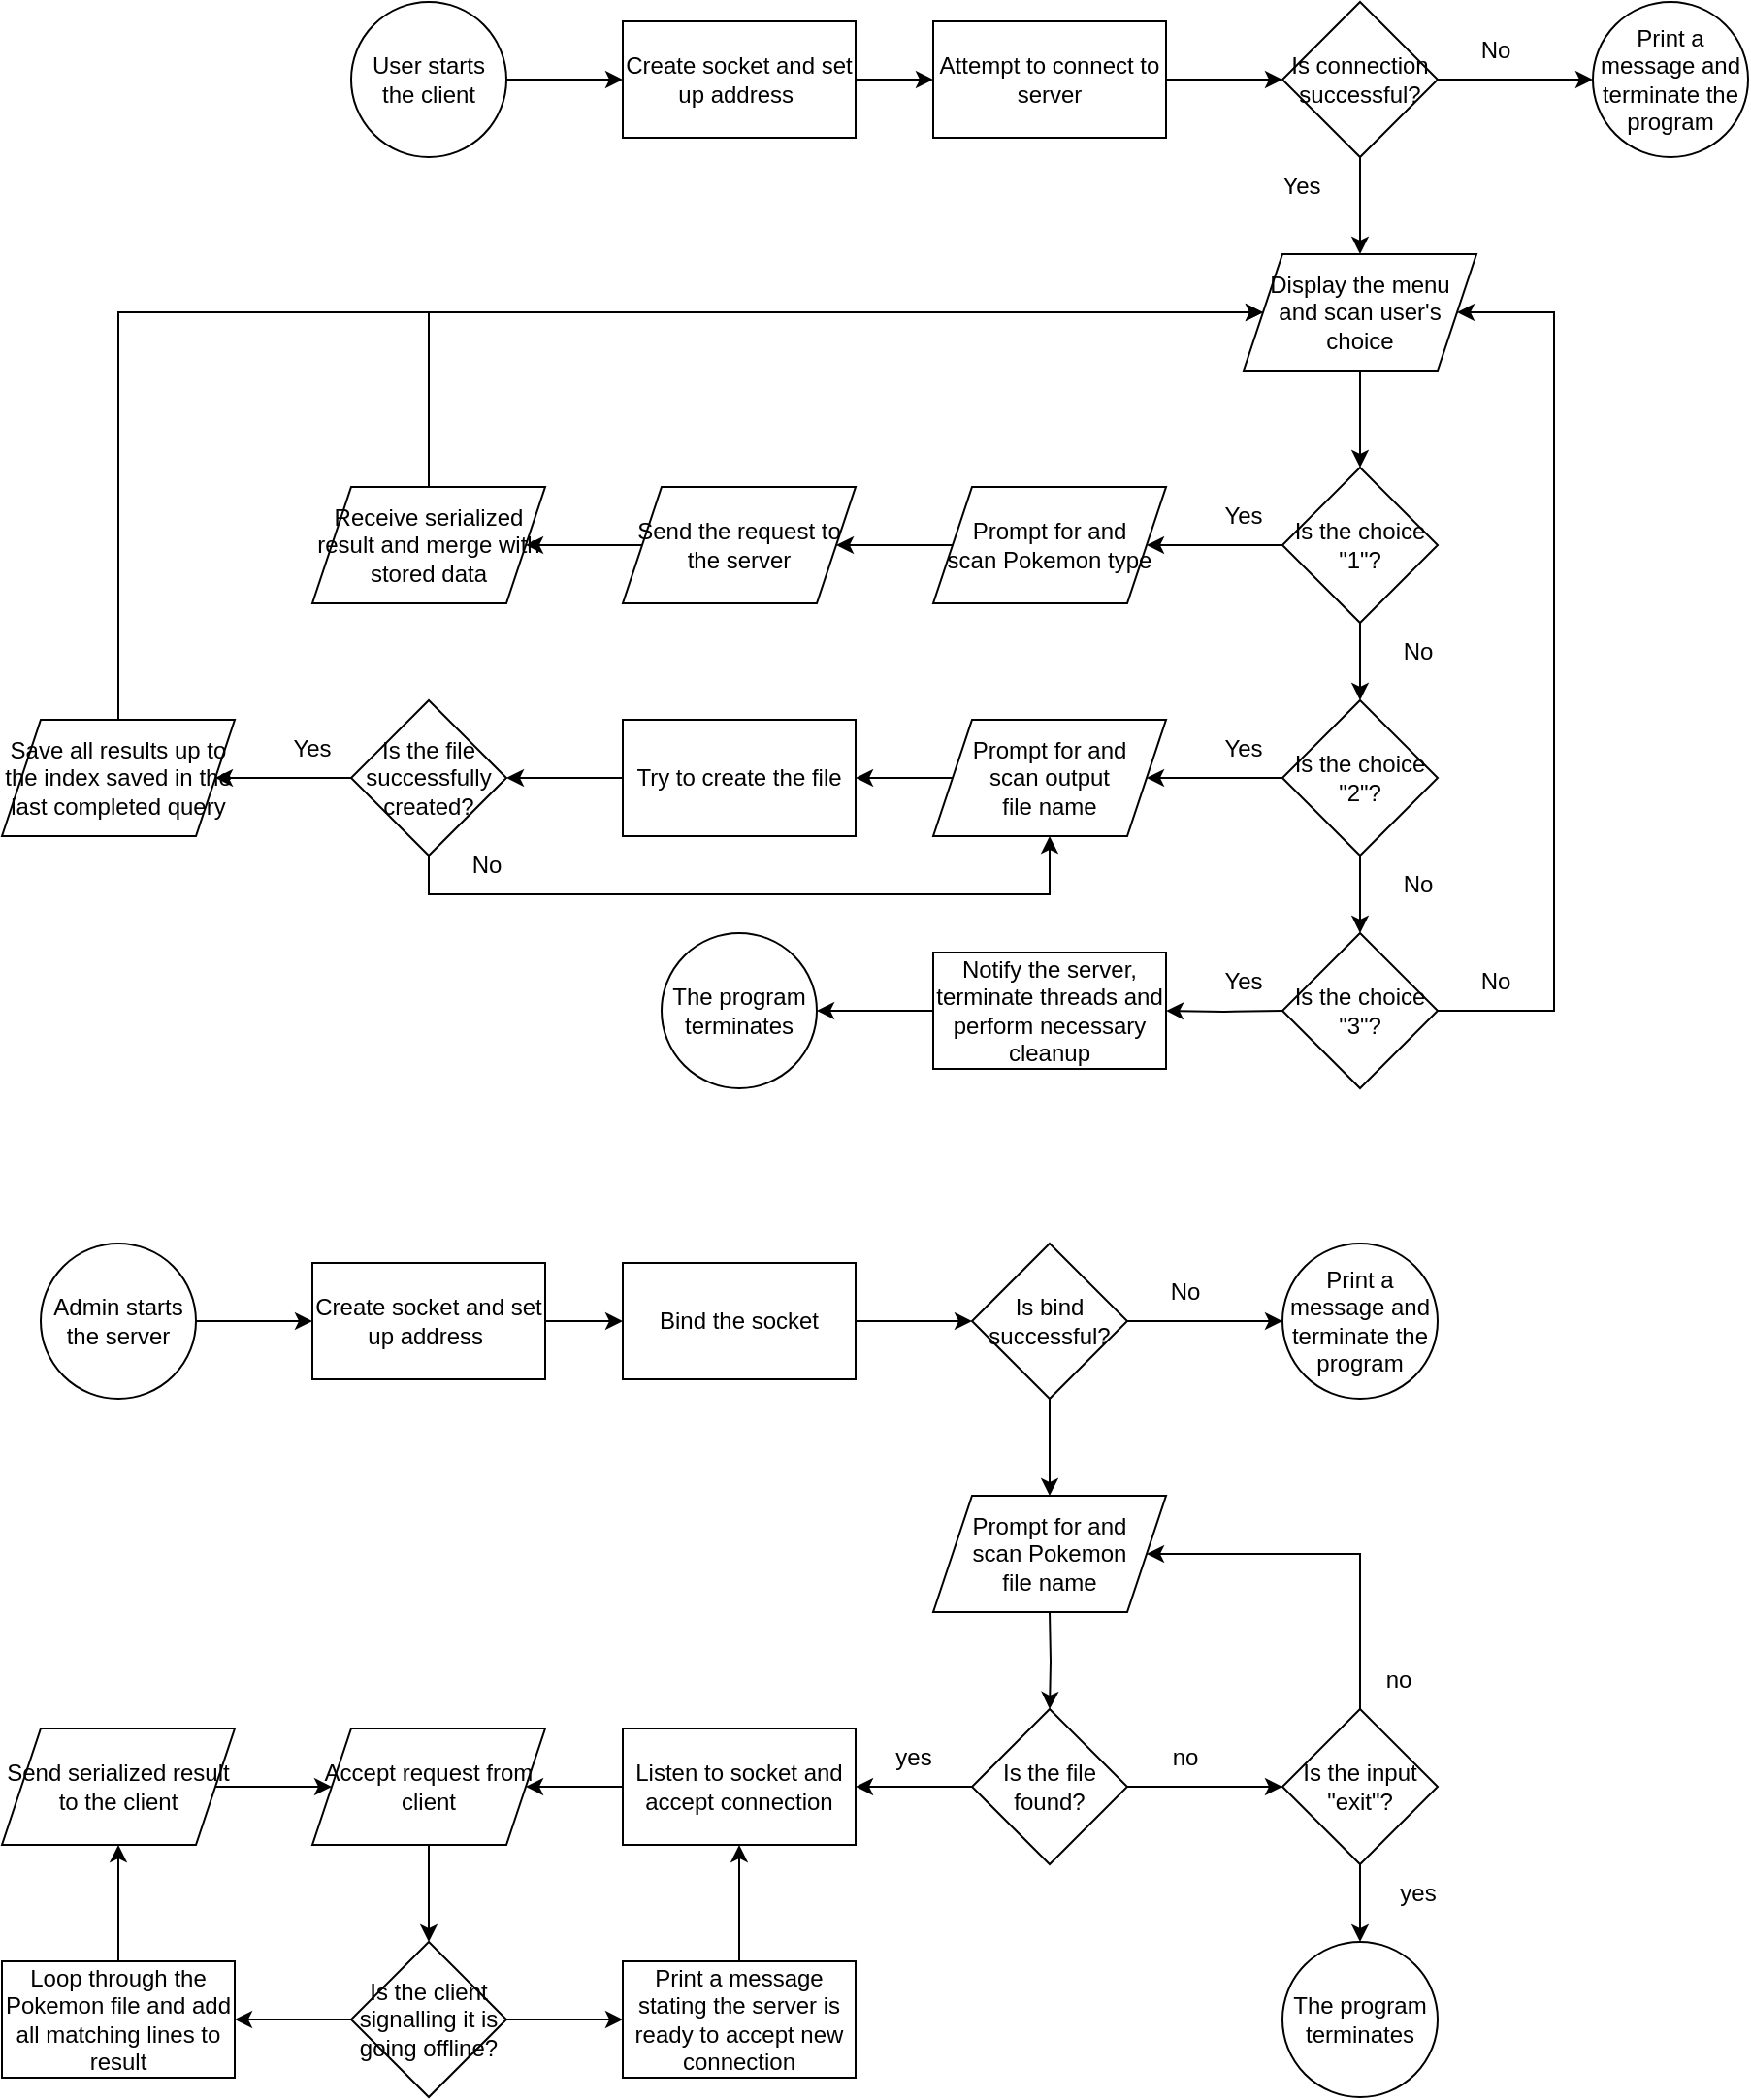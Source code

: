 <mxfile version="21.4.0" type="github">
  <diagram id="C5RBs43oDa-KdzZeNtuy" name="Page-1">
    <mxGraphModel dx="1588" dy="1016" grid="1" gridSize="10" guides="1" tooltips="1" connect="1" arrows="1" fold="1" page="1" pageScale="1" pageWidth="827" pageHeight="1169" math="0" shadow="0">
      <root>
        <mxCell id="WIyWlLk6GJQsqaUBKTNV-0" />
        <mxCell id="WIyWlLk6GJQsqaUBKTNV-1" parent="WIyWlLk6GJQsqaUBKTNV-0" />
        <mxCell id="x3WvuhK_SaRzJynzoHy_-0" value="" style="edgeStyle=orthogonalEdgeStyle;rounded=0;orthogonalLoop=1;jettySize=auto;html=1;" edge="1" parent="WIyWlLk6GJQsqaUBKTNV-1" source="7He-jphe0YBBUAfBUvyz-2">
          <mxGeometry relative="1" as="geometry">
            <mxPoint x="360" y="80" as="targetPoint" />
          </mxGeometry>
        </mxCell>
        <mxCell id="7He-jphe0YBBUAfBUvyz-2" value="User starts the client" style="ellipse;whiteSpace=wrap;html=1;aspect=fixed;" parent="WIyWlLk6GJQsqaUBKTNV-1" vertex="1">
          <mxGeometry x="220" y="40" width="80" height="80" as="geometry" />
        </mxCell>
        <mxCell id="x3WvuhK_SaRzJynzoHy_-12" value="" style="edgeStyle=orthogonalEdgeStyle;rounded=0;orthogonalLoop=1;jettySize=auto;html=1;" edge="1" parent="WIyWlLk6GJQsqaUBKTNV-1" source="7He-jphe0YBBUAfBUvyz-65" target="x3WvuhK_SaRzJynzoHy_-11">
          <mxGeometry relative="1" as="geometry" />
        </mxCell>
        <mxCell id="7He-jphe0YBBUAfBUvyz-65" value="&lt;div&gt;Display the menu&lt;/div&gt;&lt;div&gt;and scan user&#39;s&lt;/div&gt;&lt;div&gt;choice&lt;br&gt;&lt;/div&gt;" style="shape=parallelogram;perimeter=parallelogramPerimeter;whiteSpace=wrap;html=1;fixedSize=1;" parent="WIyWlLk6GJQsqaUBKTNV-1" vertex="1">
          <mxGeometry x="680" y="170" width="120" height="60" as="geometry" />
        </mxCell>
        <mxCell id="x3WvuhK_SaRzJynzoHy_-3" value="" style="edgeStyle=orthogonalEdgeStyle;rounded=0;orthogonalLoop=1;jettySize=auto;html=1;" edge="1" parent="WIyWlLk6GJQsqaUBKTNV-1" source="x3WvuhK_SaRzJynzoHy_-1" target="x3WvuhK_SaRzJynzoHy_-2">
          <mxGeometry relative="1" as="geometry" />
        </mxCell>
        <mxCell id="x3WvuhK_SaRzJynzoHy_-1" value="Create socket and set up address&amp;nbsp;" style="rounded=0;whiteSpace=wrap;html=1;" vertex="1" parent="WIyWlLk6GJQsqaUBKTNV-1">
          <mxGeometry x="360" y="50" width="120" height="60" as="geometry" />
        </mxCell>
        <mxCell id="x3WvuhK_SaRzJynzoHy_-5" value="" style="edgeStyle=orthogonalEdgeStyle;rounded=0;orthogonalLoop=1;jettySize=auto;html=1;" edge="1" parent="WIyWlLk6GJQsqaUBKTNV-1" source="x3WvuhK_SaRzJynzoHy_-2" target="x3WvuhK_SaRzJynzoHy_-4">
          <mxGeometry relative="1" as="geometry" />
        </mxCell>
        <mxCell id="x3WvuhK_SaRzJynzoHy_-2" value="Attempt to connect to server" style="whiteSpace=wrap;html=1;rounded=0;" vertex="1" parent="WIyWlLk6GJQsqaUBKTNV-1">
          <mxGeometry x="520" y="50" width="120" height="60" as="geometry" />
        </mxCell>
        <mxCell id="x3WvuhK_SaRzJynzoHy_-7" value="" style="edgeStyle=orthogonalEdgeStyle;rounded=0;orthogonalLoop=1;jettySize=auto;html=1;" edge="1" parent="WIyWlLk6GJQsqaUBKTNV-1" source="x3WvuhK_SaRzJynzoHy_-4" target="x3WvuhK_SaRzJynzoHy_-6">
          <mxGeometry relative="1" as="geometry" />
        </mxCell>
        <mxCell id="x3WvuhK_SaRzJynzoHy_-9" value="" style="edgeStyle=orthogonalEdgeStyle;rounded=0;orthogonalLoop=1;jettySize=auto;html=1;" edge="1" parent="WIyWlLk6GJQsqaUBKTNV-1" source="x3WvuhK_SaRzJynzoHy_-4">
          <mxGeometry relative="1" as="geometry">
            <mxPoint x="740" y="170" as="targetPoint" />
          </mxGeometry>
        </mxCell>
        <mxCell id="x3WvuhK_SaRzJynzoHy_-4" value="Is connection successful?" style="rhombus;whiteSpace=wrap;html=1;rounded=0;" vertex="1" parent="WIyWlLk6GJQsqaUBKTNV-1">
          <mxGeometry x="700" y="40" width="80" height="80" as="geometry" />
        </mxCell>
        <mxCell id="x3WvuhK_SaRzJynzoHy_-6" value="Print a message and terminate the program" style="ellipse;whiteSpace=wrap;html=1;rounded=0;" vertex="1" parent="WIyWlLk6GJQsqaUBKTNV-1">
          <mxGeometry x="860" y="40" width="80" height="80" as="geometry" />
        </mxCell>
        <mxCell id="x3WvuhK_SaRzJynzoHy_-14" value="" style="edgeStyle=orthogonalEdgeStyle;rounded=0;orthogonalLoop=1;jettySize=auto;html=1;" edge="1" parent="WIyWlLk6GJQsqaUBKTNV-1" source="x3WvuhK_SaRzJynzoHy_-11" target="x3WvuhK_SaRzJynzoHy_-13">
          <mxGeometry relative="1" as="geometry" />
        </mxCell>
        <mxCell id="x3WvuhK_SaRzJynzoHy_-32" value="" style="edgeStyle=orthogonalEdgeStyle;rounded=0;orthogonalLoop=1;jettySize=auto;html=1;" edge="1" parent="WIyWlLk6GJQsqaUBKTNV-1" source="x3WvuhK_SaRzJynzoHy_-11" target="x3WvuhK_SaRzJynzoHy_-31">
          <mxGeometry relative="1" as="geometry" />
        </mxCell>
        <mxCell id="x3WvuhK_SaRzJynzoHy_-11" value="Is the choice &quot;1&quot;?" style="rhombus;whiteSpace=wrap;html=1;" vertex="1" parent="WIyWlLk6GJQsqaUBKTNV-1">
          <mxGeometry x="700" y="280" width="80" height="80" as="geometry" />
        </mxCell>
        <mxCell id="x3WvuhK_SaRzJynzoHy_-16" value="" style="edgeStyle=orthogonalEdgeStyle;rounded=0;orthogonalLoop=1;jettySize=auto;html=1;" edge="1" parent="WIyWlLk6GJQsqaUBKTNV-1" source="x3WvuhK_SaRzJynzoHy_-13">
          <mxGeometry relative="1" as="geometry">
            <mxPoint x="740.0" y="520" as="targetPoint" />
          </mxGeometry>
        </mxCell>
        <mxCell id="x3WvuhK_SaRzJynzoHy_-52" value="" style="edgeStyle=orthogonalEdgeStyle;rounded=0;orthogonalLoop=1;jettySize=auto;html=1;" edge="1" parent="WIyWlLk6GJQsqaUBKTNV-1" source="x3WvuhK_SaRzJynzoHy_-13" target="x3WvuhK_SaRzJynzoHy_-21">
          <mxGeometry relative="1" as="geometry" />
        </mxCell>
        <mxCell id="x3WvuhK_SaRzJynzoHy_-13" value="Is the choice &quot;2&quot;?" style="rhombus;whiteSpace=wrap;html=1;" vertex="1" parent="WIyWlLk6GJQsqaUBKTNV-1">
          <mxGeometry x="700" y="400" width="80" height="80" as="geometry" />
        </mxCell>
        <mxCell id="x3WvuhK_SaRzJynzoHy_-18" value="" style="edgeStyle=orthogonalEdgeStyle;rounded=0;orthogonalLoop=1;jettySize=auto;html=1;" edge="1" parent="WIyWlLk6GJQsqaUBKTNV-1" target="x3WvuhK_SaRzJynzoHy_-17">
          <mxGeometry relative="1" as="geometry">
            <mxPoint x="700.0" y="560" as="sourcePoint" />
          </mxGeometry>
        </mxCell>
        <mxCell id="x3WvuhK_SaRzJynzoHy_-40" style="edgeStyle=orthogonalEdgeStyle;rounded=0;orthogonalLoop=1;jettySize=auto;html=1;entryX=1;entryY=0.5;entryDx=0;entryDy=0;" edge="1" parent="WIyWlLk6GJQsqaUBKTNV-1" source="x3WvuhK_SaRzJynzoHy_-15" target="7He-jphe0YBBUAfBUvyz-65">
          <mxGeometry relative="1" as="geometry">
            <Array as="points">
              <mxPoint x="840" y="560" />
              <mxPoint x="840" y="200" />
            </Array>
          </mxGeometry>
        </mxCell>
        <mxCell id="x3WvuhK_SaRzJynzoHy_-15" value="Is the choice &quot;3&quot;?" style="rhombus;whiteSpace=wrap;html=1;" vertex="1" parent="WIyWlLk6GJQsqaUBKTNV-1">
          <mxGeometry x="700" y="520" width="80" height="80" as="geometry" />
        </mxCell>
        <mxCell id="x3WvuhK_SaRzJynzoHy_-20" value="" style="edgeStyle=orthogonalEdgeStyle;rounded=0;orthogonalLoop=1;jettySize=auto;html=1;" edge="1" parent="WIyWlLk6GJQsqaUBKTNV-1" source="x3WvuhK_SaRzJynzoHy_-17">
          <mxGeometry relative="1" as="geometry">
            <mxPoint x="460.0" y="560" as="targetPoint" />
          </mxGeometry>
        </mxCell>
        <mxCell id="x3WvuhK_SaRzJynzoHy_-17" value="Notify the server, terminate threads and perform necessary cleanup" style="whiteSpace=wrap;html=1;" vertex="1" parent="WIyWlLk6GJQsqaUBKTNV-1">
          <mxGeometry x="520" y="530" width="120" height="60" as="geometry" />
        </mxCell>
        <mxCell id="x3WvuhK_SaRzJynzoHy_-19" value="The program terminates" style="ellipse;whiteSpace=wrap;html=1;aspect=fixed;" vertex="1" parent="WIyWlLk6GJQsqaUBKTNV-1">
          <mxGeometry x="380" y="520" width="80" height="80" as="geometry" />
        </mxCell>
        <mxCell id="x3WvuhK_SaRzJynzoHy_-25" value="" style="edgeStyle=orthogonalEdgeStyle;rounded=0;orthogonalLoop=1;jettySize=auto;html=1;" edge="1" parent="WIyWlLk6GJQsqaUBKTNV-1" source="x3WvuhK_SaRzJynzoHy_-21" target="x3WvuhK_SaRzJynzoHy_-22">
          <mxGeometry relative="1" as="geometry" />
        </mxCell>
        <mxCell id="x3WvuhK_SaRzJynzoHy_-21" value="&lt;div&gt;Prompt for and&lt;/div&gt;&lt;div&gt;scan output&lt;/div&gt;&lt;div&gt;file name&lt;br&gt;&lt;/div&gt;" style="shape=parallelogram;perimeter=parallelogramPerimeter;whiteSpace=wrap;html=1;fixedSize=1;" vertex="1" parent="WIyWlLk6GJQsqaUBKTNV-1">
          <mxGeometry x="520" y="410" width="120" height="60" as="geometry" />
        </mxCell>
        <mxCell id="x3WvuhK_SaRzJynzoHy_-26" value="" style="edgeStyle=orthogonalEdgeStyle;rounded=0;orthogonalLoop=1;jettySize=auto;html=1;" edge="1" parent="WIyWlLk6GJQsqaUBKTNV-1" source="x3WvuhK_SaRzJynzoHy_-22" target="x3WvuhK_SaRzJynzoHy_-23">
          <mxGeometry relative="1" as="geometry" />
        </mxCell>
        <mxCell id="x3WvuhK_SaRzJynzoHy_-22" value="Try to create the file" style="whiteSpace=wrap;html=1;" vertex="1" parent="WIyWlLk6GJQsqaUBKTNV-1">
          <mxGeometry x="360" y="410" width="120" height="60" as="geometry" />
        </mxCell>
        <mxCell id="x3WvuhK_SaRzJynzoHy_-27" style="edgeStyle=orthogonalEdgeStyle;rounded=0;orthogonalLoop=1;jettySize=auto;html=1;entryX=0.5;entryY=1;entryDx=0;entryDy=0;" edge="1" parent="WIyWlLk6GJQsqaUBKTNV-1" source="x3WvuhK_SaRzJynzoHy_-23" target="x3WvuhK_SaRzJynzoHy_-21">
          <mxGeometry relative="1" as="geometry">
            <Array as="points">
              <mxPoint x="260" y="500" />
              <mxPoint x="580" y="500" />
            </Array>
          </mxGeometry>
        </mxCell>
        <mxCell id="x3WvuhK_SaRzJynzoHy_-29" value="" style="edgeStyle=orthogonalEdgeStyle;rounded=0;orthogonalLoop=1;jettySize=auto;html=1;" edge="1" parent="WIyWlLk6GJQsqaUBKTNV-1" source="x3WvuhK_SaRzJynzoHy_-23" target="x3WvuhK_SaRzJynzoHy_-28">
          <mxGeometry relative="1" as="geometry" />
        </mxCell>
        <mxCell id="x3WvuhK_SaRzJynzoHy_-23" value="Is the file successfully created?" style="rhombus;whiteSpace=wrap;html=1;" vertex="1" parent="WIyWlLk6GJQsqaUBKTNV-1">
          <mxGeometry x="220" y="400" width="80" height="80" as="geometry" />
        </mxCell>
        <mxCell id="x3WvuhK_SaRzJynzoHy_-30" style="edgeStyle=orthogonalEdgeStyle;rounded=0;orthogonalLoop=1;jettySize=auto;html=1;" edge="1" parent="WIyWlLk6GJQsqaUBKTNV-1" source="x3WvuhK_SaRzJynzoHy_-28">
          <mxGeometry relative="1" as="geometry">
            <mxPoint x="690" y="200" as="targetPoint" />
            <Array as="points">
              <mxPoint x="100" y="200" />
              <mxPoint x="685" y="200" />
            </Array>
          </mxGeometry>
        </mxCell>
        <mxCell id="x3WvuhK_SaRzJynzoHy_-28" value="Save all results up to the index saved in the last completed query" style="shape=parallelogram;perimeter=parallelogramPerimeter;whiteSpace=wrap;html=1;fixedSize=1;" vertex="1" parent="WIyWlLk6GJQsqaUBKTNV-1">
          <mxGeometry x="40" y="410" width="120" height="60" as="geometry" />
        </mxCell>
        <mxCell id="x3WvuhK_SaRzJynzoHy_-36" value="" style="edgeStyle=orthogonalEdgeStyle;rounded=0;orthogonalLoop=1;jettySize=auto;html=1;" edge="1" parent="WIyWlLk6GJQsqaUBKTNV-1" source="x3WvuhK_SaRzJynzoHy_-31" target="x3WvuhK_SaRzJynzoHy_-35">
          <mxGeometry relative="1" as="geometry" />
        </mxCell>
        <mxCell id="x3WvuhK_SaRzJynzoHy_-31" value="&lt;div&gt;Prompt for and&lt;/div&gt;&lt;div&gt;scan Pokemon type&lt;br&gt;&lt;/div&gt;" style="shape=parallelogram;perimeter=parallelogramPerimeter;whiteSpace=wrap;html=1;fixedSize=1;" vertex="1" parent="WIyWlLk6GJQsqaUBKTNV-1">
          <mxGeometry x="520" y="290" width="120" height="60" as="geometry" />
        </mxCell>
        <mxCell id="x3WvuhK_SaRzJynzoHy_-38" value="" style="edgeStyle=orthogonalEdgeStyle;rounded=0;orthogonalLoop=1;jettySize=auto;html=1;" edge="1" parent="WIyWlLk6GJQsqaUBKTNV-1" source="x3WvuhK_SaRzJynzoHy_-35" target="x3WvuhK_SaRzJynzoHy_-37">
          <mxGeometry relative="1" as="geometry" />
        </mxCell>
        <mxCell id="x3WvuhK_SaRzJynzoHy_-35" value="Send the request to the server" style="shape=parallelogram;perimeter=parallelogramPerimeter;whiteSpace=wrap;html=1;fixedSize=1;" vertex="1" parent="WIyWlLk6GJQsqaUBKTNV-1">
          <mxGeometry x="360" y="290" width="120" height="60" as="geometry" />
        </mxCell>
        <mxCell id="x3WvuhK_SaRzJynzoHy_-39" style="edgeStyle=orthogonalEdgeStyle;rounded=0;orthogonalLoop=1;jettySize=auto;html=1;entryX=0;entryY=0.5;entryDx=0;entryDy=0;" edge="1" parent="WIyWlLk6GJQsqaUBKTNV-1" source="x3WvuhK_SaRzJynzoHy_-37" target="7He-jphe0YBBUAfBUvyz-65">
          <mxGeometry relative="1" as="geometry">
            <Array as="points">
              <mxPoint x="260" y="200" />
            </Array>
          </mxGeometry>
        </mxCell>
        <mxCell id="x3WvuhK_SaRzJynzoHy_-37" value="Receive serialized result and merge with stored data" style="shape=parallelogram;perimeter=parallelogramPerimeter;whiteSpace=wrap;html=1;fixedSize=1;" vertex="1" parent="WIyWlLk6GJQsqaUBKTNV-1">
          <mxGeometry x="200" y="290" width="120" height="60" as="geometry" />
        </mxCell>
        <mxCell id="x3WvuhK_SaRzJynzoHy_-41" value="No" style="text;html=1;strokeColor=none;fillColor=none;align=center;verticalAlign=middle;whiteSpace=wrap;rounded=0;" vertex="1" parent="WIyWlLk6GJQsqaUBKTNV-1">
          <mxGeometry x="780" y="50" width="60" height="30" as="geometry" />
        </mxCell>
        <mxCell id="x3WvuhK_SaRzJynzoHy_-43" value="No" style="text;html=1;strokeColor=none;fillColor=none;align=center;verticalAlign=middle;whiteSpace=wrap;rounded=0;" vertex="1" parent="WIyWlLk6GJQsqaUBKTNV-1">
          <mxGeometry x="740" y="360" width="60" height="30" as="geometry" />
        </mxCell>
        <mxCell id="x3WvuhK_SaRzJynzoHy_-44" value="No" style="text;html=1;strokeColor=none;fillColor=none;align=center;verticalAlign=middle;whiteSpace=wrap;rounded=0;" vertex="1" parent="WIyWlLk6GJQsqaUBKTNV-1">
          <mxGeometry x="740" y="480" width="60" height="30" as="geometry" />
        </mxCell>
        <mxCell id="x3WvuhK_SaRzJynzoHy_-45" value="No" style="text;html=1;strokeColor=none;fillColor=none;align=center;verticalAlign=middle;whiteSpace=wrap;rounded=0;" vertex="1" parent="WIyWlLk6GJQsqaUBKTNV-1">
          <mxGeometry x="780" y="530" width="60" height="30" as="geometry" />
        </mxCell>
        <mxCell id="x3WvuhK_SaRzJynzoHy_-46" value="Yes" style="text;html=1;strokeColor=none;fillColor=none;align=center;verticalAlign=middle;whiteSpace=wrap;rounded=0;" vertex="1" parent="WIyWlLk6GJQsqaUBKTNV-1">
          <mxGeometry x="680" y="120" width="60" height="30" as="geometry" />
        </mxCell>
        <mxCell id="x3WvuhK_SaRzJynzoHy_-47" value="Yes" style="text;html=1;strokeColor=none;fillColor=none;align=center;verticalAlign=middle;whiteSpace=wrap;rounded=0;" vertex="1" parent="WIyWlLk6GJQsqaUBKTNV-1">
          <mxGeometry x="650" y="290" width="60" height="30" as="geometry" />
        </mxCell>
        <mxCell id="x3WvuhK_SaRzJynzoHy_-48" value="Yes" style="text;html=1;strokeColor=none;fillColor=none;align=center;verticalAlign=middle;whiteSpace=wrap;rounded=0;" vertex="1" parent="WIyWlLk6GJQsqaUBKTNV-1">
          <mxGeometry x="650" y="410" width="60" height="30" as="geometry" />
        </mxCell>
        <mxCell id="x3WvuhK_SaRzJynzoHy_-50" value="Yes" style="text;html=1;strokeColor=none;fillColor=none;align=center;verticalAlign=middle;whiteSpace=wrap;rounded=0;" vertex="1" parent="WIyWlLk6GJQsqaUBKTNV-1">
          <mxGeometry x="650" y="530" width="60" height="30" as="geometry" />
        </mxCell>
        <mxCell id="x3WvuhK_SaRzJynzoHy_-53" value="Yes" style="text;html=1;strokeColor=none;fillColor=none;align=center;verticalAlign=middle;whiteSpace=wrap;rounded=0;" vertex="1" parent="WIyWlLk6GJQsqaUBKTNV-1">
          <mxGeometry x="170" y="410" width="60" height="30" as="geometry" />
        </mxCell>
        <mxCell id="x3WvuhK_SaRzJynzoHy_-55" value="No" style="text;html=1;strokeColor=none;fillColor=none;align=center;verticalAlign=middle;whiteSpace=wrap;rounded=0;" vertex="1" parent="WIyWlLk6GJQsqaUBKTNV-1">
          <mxGeometry x="260" y="470" width="60" height="30" as="geometry" />
        </mxCell>
        <mxCell id="x3WvuhK_SaRzJynzoHy_-66" value="" style="edgeStyle=orthogonalEdgeStyle;rounded=0;orthogonalLoop=1;jettySize=auto;html=1;" edge="1" parent="WIyWlLk6GJQsqaUBKTNV-1" source="x3WvuhK_SaRzJynzoHy_-57" target="x3WvuhK_SaRzJynzoHy_-59">
          <mxGeometry relative="1" as="geometry" />
        </mxCell>
        <mxCell id="x3WvuhK_SaRzJynzoHy_-57" value="Admin starts the server" style="ellipse;whiteSpace=wrap;html=1;aspect=fixed;" vertex="1" parent="WIyWlLk6GJQsqaUBKTNV-1">
          <mxGeometry x="60" y="680" width="80" height="80" as="geometry" />
        </mxCell>
        <mxCell id="x3WvuhK_SaRzJynzoHy_-58" value="" style="edgeStyle=orthogonalEdgeStyle;rounded=0;orthogonalLoop=1;jettySize=auto;html=1;" edge="1" parent="WIyWlLk6GJQsqaUBKTNV-1" source="x3WvuhK_SaRzJynzoHy_-59" target="x3WvuhK_SaRzJynzoHy_-60">
          <mxGeometry relative="1" as="geometry" />
        </mxCell>
        <mxCell id="x3WvuhK_SaRzJynzoHy_-59" value="Create socket and set up address&amp;nbsp;" style="rounded=0;whiteSpace=wrap;html=1;" vertex="1" parent="WIyWlLk6GJQsqaUBKTNV-1">
          <mxGeometry x="200" y="690" width="120" height="60" as="geometry" />
        </mxCell>
        <mxCell id="x3WvuhK_SaRzJynzoHy_-65" value="" style="edgeStyle=orthogonalEdgeStyle;rounded=0;orthogonalLoop=1;jettySize=auto;html=1;" edge="1" parent="WIyWlLk6GJQsqaUBKTNV-1" source="x3WvuhK_SaRzJynzoHy_-60" target="x3WvuhK_SaRzJynzoHy_-62">
          <mxGeometry relative="1" as="geometry" />
        </mxCell>
        <mxCell id="x3WvuhK_SaRzJynzoHy_-60" value="Bind the socket" style="whiteSpace=wrap;html=1;rounded=0;" vertex="1" parent="WIyWlLk6GJQsqaUBKTNV-1">
          <mxGeometry x="360" y="690" width="120" height="60" as="geometry" />
        </mxCell>
        <mxCell id="x3WvuhK_SaRzJynzoHy_-61" value="" style="edgeStyle=orthogonalEdgeStyle;rounded=0;orthogonalLoop=1;jettySize=auto;html=1;" edge="1" parent="WIyWlLk6GJQsqaUBKTNV-1" source="x3WvuhK_SaRzJynzoHy_-62" target="x3WvuhK_SaRzJynzoHy_-63">
          <mxGeometry relative="1" as="geometry" />
        </mxCell>
        <mxCell id="x3WvuhK_SaRzJynzoHy_-97" value="" style="edgeStyle=orthogonalEdgeStyle;rounded=0;orthogonalLoop=1;jettySize=auto;html=1;" edge="1" parent="WIyWlLk6GJQsqaUBKTNV-1" source="x3WvuhK_SaRzJynzoHy_-62" target="x3WvuhK_SaRzJynzoHy_-88">
          <mxGeometry relative="1" as="geometry" />
        </mxCell>
        <mxCell id="x3WvuhK_SaRzJynzoHy_-62" value="Is bind successful?" style="rhombus;whiteSpace=wrap;html=1;rounded=0;" vertex="1" parent="WIyWlLk6GJQsqaUBKTNV-1">
          <mxGeometry x="540" y="680" width="80" height="80" as="geometry" />
        </mxCell>
        <mxCell id="x3WvuhK_SaRzJynzoHy_-63" value="Print a message and terminate the program" style="ellipse;whiteSpace=wrap;html=1;rounded=0;" vertex="1" parent="WIyWlLk6GJQsqaUBKTNV-1">
          <mxGeometry x="700" y="680" width="80" height="80" as="geometry" />
        </mxCell>
        <mxCell id="x3WvuhK_SaRzJynzoHy_-64" value="No" style="text;html=1;strokeColor=none;fillColor=none;align=center;verticalAlign=middle;whiteSpace=wrap;rounded=0;" vertex="1" parent="WIyWlLk6GJQsqaUBKTNV-1">
          <mxGeometry x="620" y="690" width="60" height="30" as="geometry" />
        </mxCell>
        <mxCell id="x3WvuhK_SaRzJynzoHy_-112" value="" style="edgeStyle=orthogonalEdgeStyle;rounded=0;orthogonalLoop=1;jettySize=auto;html=1;" edge="1" parent="WIyWlLk6GJQsqaUBKTNV-1" source="x3WvuhK_SaRzJynzoHy_-67" target="x3WvuhK_SaRzJynzoHy_-99">
          <mxGeometry relative="1" as="geometry" />
        </mxCell>
        <mxCell id="x3WvuhK_SaRzJynzoHy_-67" value="Listen to socket and accept connection" style="whiteSpace=wrap;html=1;rounded=0;" vertex="1" parent="WIyWlLk6GJQsqaUBKTNV-1">
          <mxGeometry x="360" y="930" width="120" height="60" as="geometry" />
        </mxCell>
        <mxCell id="x3WvuhK_SaRzJynzoHy_-83" value="" style="edgeStyle=orthogonalEdgeStyle;rounded=0;orthogonalLoop=1;jettySize=auto;html=1;" edge="1" parent="WIyWlLk6GJQsqaUBKTNV-1" target="x3WvuhK_SaRzJynzoHy_-86">
          <mxGeometry relative="1" as="geometry">
            <mxPoint x="580" y="870" as="sourcePoint" />
          </mxGeometry>
        </mxCell>
        <mxCell id="x3WvuhK_SaRzJynzoHy_-85" value="" style="edgeStyle=orthogonalEdgeStyle;rounded=0;orthogonalLoop=1;jettySize=auto;html=1;" edge="1" parent="WIyWlLk6GJQsqaUBKTNV-1" source="x3WvuhK_SaRzJynzoHy_-86" target="x3WvuhK_SaRzJynzoHy_-91">
          <mxGeometry relative="1" as="geometry" />
        </mxCell>
        <mxCell id="x3WvuhK_SaRzJynzoHy_-110" value="" style="edgeStyle=orthogonalEdgeStyle;rounded=0;orthogonalLoop=1;jettySize=auto;html=1;" edge="1" parent="WIyWlLk6GJQsqaUBKTNV-1" source="x3WvuhK_SaRzJynzoHy_-86" target="x3WvuhK_SaRzJynzoHy_-67">
          <mxGeometry relative="1" as="geometry" />
        </mxCell>
        <mxCell id="x3WvuhK_SaRzJynzoHy_-86" value="Is the file found?" style="rhombus;whiteSpace=wrap;html=1;" vertex="1" parent="WIyWlLk6GJQsqaUBKTNV-1">
          <mxGeometry x="540" y="920" width="80" height="80" as="geometry" />
        </mxCell>
        <mxCell id="x3WvuhK_SaRzJynzoHy_-88" value="&lt;div&gt;Prompt for and&lt;/div&gt;&lt;div&gt;scan Pokemon&lt;/div&gt;&lt;div&gt;file name&lt;br&gt;&lt;/div&gt;" style="shape=parallelogram;perimeter=parallelogramPerimeter;whiteSpace=wrap;html=1;fixedSize=1;" vertex="1" parent="WIyWlLk6GJQsqaUBKTNV-1">
          <mxGeometry x="520" y="810" width="120" height="60" as="geometry" />
        </mxCell>
        <mxCell id="x3WvuhK_SaRzJynzoHy_-89" style="edgeStyle=orthogonalEdgeStyle;rounded=0;orthogonalLoop=1;jettySize=auto;html=1;entryX=1;entryY=0.5;entryDx=0;entryDy=0;" edge="1" parent="WIyWlLk6GJQsqaUBKTNV-1" source="x3WvuhK_SaRzJynzoHy_-91" target="x3WvuhK_SaRzJynzoHy_-88">
          <mxGeometry relative="1" as="geometry">
            <Array as="points">
              <mxPoint x="740" y="840" />
            </Array>
          </mxGeometry>
        </mxCell>
        <mxCell id="x3WvuhK_SaRzJynzoHy_-90" value="" style="edgeStyle=orthogonalEdgeStyle;rounded=0;orthogonalLoop=1;jettySize=auto;html=1;" edge="1" parent="WIyWlLk6GJQsqaUBKTNV-1" source="x3WvuhK_SaRzJynzoHy_-91" target="x3WvuhK_SaRzJynzoHy_-92">
          <mxGeometry relative="1" as="geometry" />
        </mxCell>
        <mxCell id="x3WvuhK_SaRzJynzoHy_-91" value="&lt;div&gt;Is the input &lt;br&gt;&lt;/div&gt;&lt;div&gt;&quot;exit&quot;?&lt;br&gt;&lt;/div&gt;" style="rhombus;whiteSpace=wrap;html=1;" vertex="1" parent="WIyWlLk6GJQsqaUBKTNV-1">
          <mxGeometry x="700" y="920" width="80" height="80" as="geometry" />
        </mxCell>
        <mxCell id="x3WvuhK_SaRzJynzoHy_-92" value="The program terminates" style="ellipse;whiteSpace=wrap;html=1;" vertex="1" parent="WIyWlLk6GJQsqaUBKTNV-1">
          <mxGeometry x="700" y="1040" width="80" height="80" as="geometry" />
        </mxCell>
        <mxCell id="x3WvuhK_SaRzJynzoHy_-93" value="no" style="text;html=1;strokeColor=none;fillColor=none;align=center;verticalAlign=middle;whiteSpace=wrap;rounded=0;" vertex="1" parent="WIyWlLk6GJQsqaUBKTNV-1">
          <mxGeometry x="620" y="930" width="60" height="30" as="geometry" />
        </mxCell>
        <mxCell id="x3WvuhK_SaRzJynzoHy_-94" value="no" style="text;html=1;strokeColor=none;fillColor=none;align=center;verticalAlign=middle;whiteSpace=wrap;rounded=0;" vertex="1" parent="WIyWlLk6GJQsqaUBKTNV-1">
          <mxGeometry x="730" y="890" width="60" height="30" as="geometry" />
        </mxCell>
        <mxCell id="x3WvuhK_SaRzJynzoHy_-95" value="yes" style="text;html=1;strokeColor=none;fillColor=none;align=center;verticalAlign=middle;whiteSpace=wrap;rounded=0;" vertex="1" parent="WIyWlLk6GJQsqaUBKTNV-1">
          <mxGeometry x="740" y="1000" width="60" height="30" as="geometry" />
        </mxCell>
        <mxCell id="x3WvuhK_SaRzJynzoHy_-96" value="yes" style="text;html=1;strokeColor=none;fillColor=none;align=center;verticalAlign=middle;whiteSpace=wrap;rounded=0;" vertex="1" parent="WIyWlLk6GJQsqaUBKTNV-1">
          <mxGeometry x="480" y="930" width="60" height="30" as="geometry" />
        </mxCell>
        <mxCell id="x3WvuhK_SaRzJynzoHy_-105" value="" style="edgeStyle=orthogonalEdgeStyle;rounded=0;orthogonalLoop=1;jettySize=auto;html=1;" edge="1" parent="WIyWlLk6GJQsqaUBKTNV-1" source="x3WvuhK_SaRzJynzoHy_-99" target="x3WvuhK_SaRzJynzoHy_-102">
          <mxGeometry relative="1" as="geometry" />
        </mxCell>
        <mxCell id="x3WvuhK_SaRzJynzoHy_-99" value="Accept request from client" style="shape=parallelogram;perimeter=parallelogramPerimeter;whiteSpace=wrap;html=1;fixedSize=1;" vertex="1" parent="WIyWlLk6GJQsqaUBKTNV-1">
          <mxGeometry x="200" y="930" width="120" height="60" as="geometry" />
        </mxCell>
        <mxCell id="x3WvuhK_SaRzJynzoHy_-115" value="" style="edgeStyle=orthogonalEdgeStyle;rounded=0;orthogonalLoop=1;jettySize=auto;html=1;" edge="1" parent="WIyWlLk6GJQsqaUBKTNV-1" source="x3WvuhK_SaRzJynzoHy_-102" target="x3WvuhK_SaRzJynzoHy_-114">
          <mxGeometry relative="1" as="geometry" />
        </mxCell>
        <mxCell id="x3WvuhK_SaRzJynzoHy_-118" value="" style="edgeStyle=orthogonalEdgeStyle;rounded=0;orthogonalLoop=1;jettySize=auto;html=1;" edge="1" parent="WIyWlLk6GJQsqaUBKTNV-1" source="x3WvuhK_SaRzJynzoHy_-102" target="x3WvuhK_SaRzJynzoHy_-117">
          <mxGeometry relative="1" as="geometry" />
        </mxCell>
        <mxCell id="x3WvuhK_SaRzJynzoHy_-102" value="Is the client signalling it is going offline?" style="rhombus;whiteSpace=wrap;html=1;" vertex="1" parent="WIyWlLk6GJQsqaUBKTNV-1">
          <mxGeometry x="220" y="1040" width="80" height="80" as="geometry" />
        </mxCell>
        <mxCell id="x3WvuhK_SaRzJynzoHy_-116" value="" style="edgeStyle=orthogonalEdgeStyle;rounded=0;orthogonalLoop=1;jettySize=auto;html=1;" edge="1" parent="WIyWlLk6GJQsqaUBKTNV-1" source="x3WvuhK_SaRzJynzoHy_-114" target="x3WvuhK_SaRzJynzoHy_-67">
          <mxGeometry relative="1" as="geometry" />
        </mxCell>
        <mxCell id="x3WvuhK_SaRzJynzoHy_-114" value="Print a message stating the server is ready to accept new connection" style="whiteSpace=wrap;html=1;" vertex="1" parent="WIyWlLk6GJQsqaUBKTNV-1">
          <mxGeometry x="360" y="1050" width="120" height="60" as="geometry" />
        </mxCell>
        <mxCell id="x3WvuhK_SaRzJynzoHy_-120" value="" style="edgeStyle=orthogonalEdgeStyle;rounded=0;orthogonalLoop=1;jettySize=auto;html=1;" edge="1" parent="WIyWlLk6GJQsqaUBKTNV-1" source="x3WvuhK_SaRzJynzoHy_-117" target="x3WvuhK_SaRzJynzoHy_-119">
          <mxGeometry relative="1" as="geometry" />
        </mxCell>
        <mxCell id="x3WvuhK_SaRzJynzoHy_-117" value="Loop through the Pokemon file and add all matching lines to result" style="whiteSpace=wrap;html=1;" vertex="1" parent="WIyWlLk6GJQsqaUBKTNV-1">
          <mxGeometry x="40" y="1050" width="120" height="60" as="geometry" />
        </mxCell>
        <mxCell id="x3WvuhK_SaRzJynzoHy_-122" value="" style="edgeStyle=orthogonalEdgeStyle;rounded=0;orthogonalLoop=1;jettySize=auto;html=1;" edge="1" parent="WIyWlLk6GJQsqaUBKTNV-1" source="x3WvuhK_SaRzJynzoHy_-119" target="x3WvuhK_SaRzJynzoHy_-99">
          <mxGeometry relative="1" as="geometry" />
        </mxCell>
        <mxCell id="x3WvuhK_SaRzJynzoHy_-119" value="Send serialized result to the client" style="shape=parallelogram;perimeter=parallelogramPerimeter;whiteSpace=wrap;html=1;fixedSize=1;" vertex="1" parent="WIyWlLk6GJQsqaUBKTNV-1">
          <mxGeometry x="40" y="930" width="120" height="60" as="geometry" />
        </mxCell>
      </root>
    </mxGraphModel>
  </diagram>
</mxfile>

